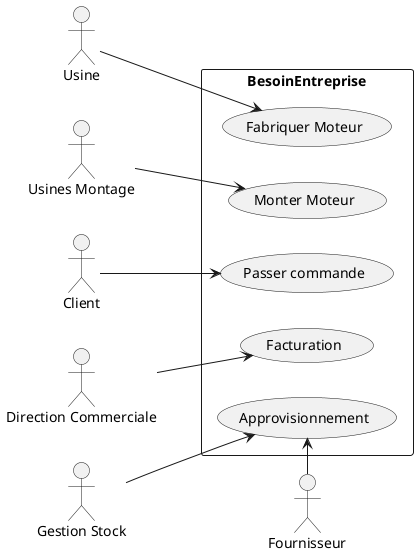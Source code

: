@startuml

left to right direction
actor Usine

actor :Usines Montage: as UsineMontage

actor Client

actor :Direction Commerciale: as DirComm

actor :Gestion Stock: as GestionStock

actor Fournisseur

rectangle BesoinEntreprise{
    (Fabriquer Moteur) as (FabricMoteur)
    (Passer commande) as (PassCom)
    (Facturation) as (Fact)
    (Approvisionnement) as (ApproComm) 
    (Monter Moteur) as (MontMoteur) 
}

Client --> PassCom
DirComm --> Fact
Usine --> FabricMoteur
UsineMontage --> MontMoteur
GestionStock --> ApproComm
Fournisseur -right-->ApproComm

@enduml